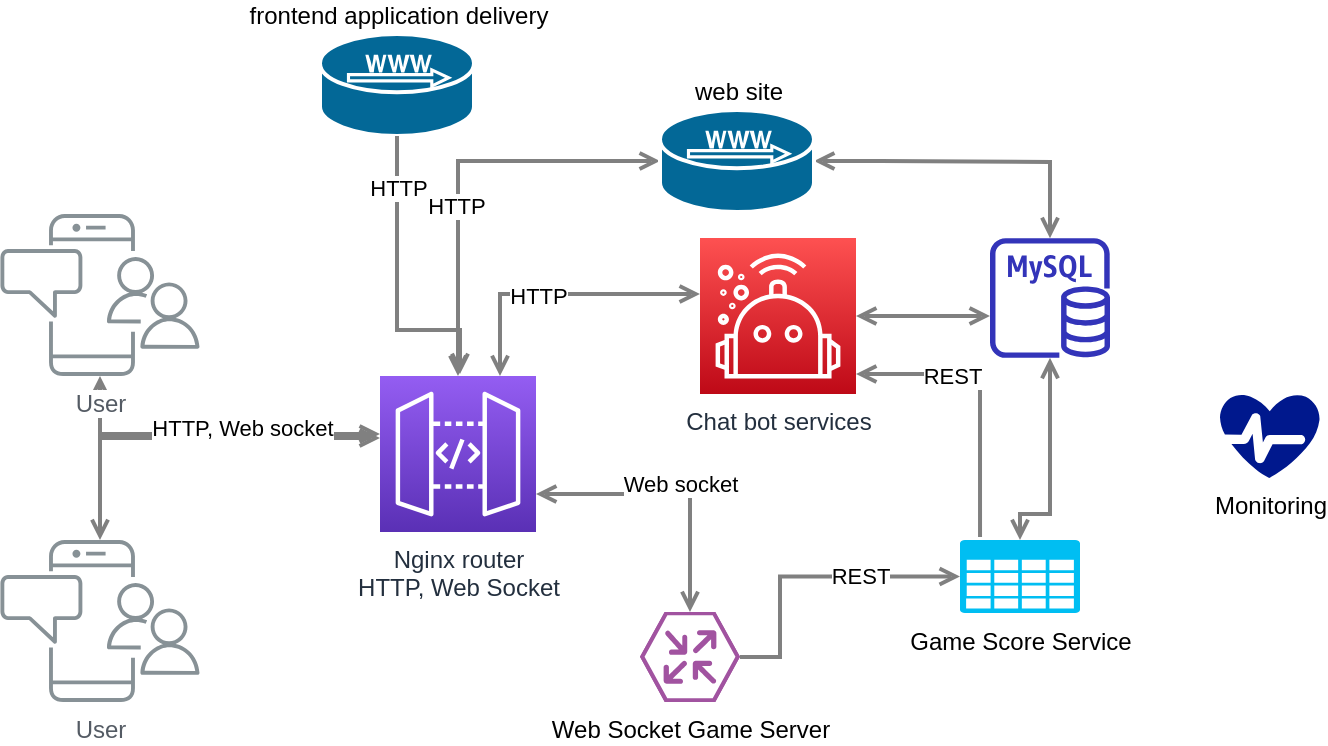 <mxfile version="14.1.8" type="device"><diagram id="Ht1M8jgEwFfnCIfOTk4-" name="Page-1"><mxGraphModel dx="978" dy="732" grid="1" gridSize="10" guides="1" tooltips="1" connect="1" arrows="1" fold="1" page="1" pageScale="1" pageWidth="1169" pageHeight="827" math="0" shadow="0"><root><mxCell id="0"/><mxCell id="1" parent="0"/><mxCell id="UEzPUAAOIrF-is8g5C7q-128" style="edgeStyle=orthogonalEdgeStyle;rounded=0;orthogonalLoop=1;jettySize=auto;html=1;startArrow=open;startFill=0;endArrow=open;endFill=0;strokeWidth=2;strokeColor=#808080;exitX=1;exitY=0.5;exitDx=0;exitDy=0;exitPerimeter=0;" parent="1" source="AO_5sKcHj9u_WGimUMG7-2" target="AO_5sKcHj9u_WGimUMG7-3" edge="1"><mxGeometry relative="1" as="geometry"><Array as="points"><mxPoint x="510" y="144"/><mxPoint x="510" y="144"/></Array><mxPoint x="260.5" y="461.1" as="sourcePoint"/></mxGeometry></mxCell><mxCell id="UEzPUAAOIrF-is8g5C7q-127" style="edgeStyle=orthogonalEdgeStyle;rounded=0;orthogonalLoop=1;jettySize=auto;html=1;startArrow=open;startFill=0;endArrow=open;endFill=0;strokeWidth=2;strokeColor=#808080;" parent="1" source="AO_5sKcHj9u_WGimUMG7-1" target="UEzPUAAOIrF-is8g5C7q-114" edge="1"><mxGeometry relative="1" as="geometry"><Array as="points"><mxPoint x="120" y="282"/></Array></mxGeometry></mxCell><mxCell id="UEzPUAAOIrF-is8g5C7q-126" style="edgeStyle=orthogonalEdgeStyle;rounded=0;orthogonalLoop=1;jettySize=auto;html=1;startArrow=open;startFill=0;endArrow=open;endFill=0;strokeWidth=2;strokeColor=#808080;exitX=0;exitY=0.5;exitDx=0;exitDy=0;exitPerimeter=0;" parent="1" source="AO_5sKcHj9u_WGimUMG7-2" target="UEzPUAAOIrF-is8g5C7q-114" edge="1"><mxGeometry relative="1" as="geometry"><mxPoint x="490.5" y="250.5" as="sourcePoint"/><Array as="points"><mxPoint x="299" y="144"/></Array></mxGeometry></mxCell><mxCell id="AO_5sKcHj9u_WGimUMG7-5" value="HTTP" style="edgeLabel;html=1;align=center;verticalAlign=middle;resizable=0;points=[];" vertex="1" connectable="0" parent="UEzPUAAOIrF-is8g5C7q-126"><mxGeometry x="0.172" y="-1" relative="1" as="geometry"><mxPoint y="1" as="offset"/></mxGeometry></mxCell><mxCell id="UEzPUAAOIrF-is8g5C7q-129" style="edgeStyle=orthogonalEdgeStyle;rounded=0;orthogonalLoop=1;jettySize=auto;html=1;startArrow=open;startFill=0;endArrow=open;endFill=0;strokeWidth=2;strokeColor=#808080;" parent="1" source="UEzPUAAOIrF-is8g5C7q-114" target="AO_5sKcHj9u_WGimUMG7-7" edge="1"><mxGeometry relative="1" as="geometry"><Array as="points"><mxPoint x="320" y="210"/></Array><mxPoint x="580.5" y="391.5" as="targetPoint"/></mxGeometry></mxCell><mxCell id="AO_5sKcHj9u_WGimUMG7-8" value="HTTP" style="edgeLabel;html=1;align=center;verticalAlign=middle;resizable=0;points=[];" vertex="1" connectable="0" parent="UEzPUAAOIrF-is8g5C7q-129"><mxGeometry x="-0.158" y="-1" relative="1" as="geometry"><mxPoint as="offset"/></mxGeometry></mxCell><mxCell id="UEzPUAAOIrF-is8g5C7q-133" style="edgeStyle=orthogonalEdgeStyle;rounded=0;orthogonalLoop=1;jettySize=auto;html=1;startArrow=open;startFill=0;endArrow=open;endFill=0;strokeWidth=2;strokeColor=#808080;" parent="1" source="AO_5sKcHj9u_WGimUMG7-7" target="AO_5sKcHj9u_WGimUMG7-3" edge="1"><mxGeometry relative="1" as="geometry"><Array as="points"><mxPoint x="600" y="230"/></Array><mxPoint x="488" y="333" as="sourcePoint"/><mxPoint x="570" y="221" as="targetPoint"/></mxGeometry></mxCell><mxCell id="UEzPUAAOIrF-is8g5C7q-139" style="edgeStyle=orthogonalEdgeStyle;rounded=0;orthogonalLoop=1;jettySize=auto;html=1;startArrow=open;startFill=0;endArrow=open;endFill=0;strokeWidth=2;strokeColor=#808080;" parent="1" source="UEzPUAAOIrF-is8g5C7q-110" target="UEzPUAAOIrF-is8g5C7q-114" edge="1"><mxGeometry relative="1" as="geometry"><mxPoint x="270.285" y="261.676" as="sourcePoint"/><mxPoint x="422.5" y="124.029" as="targetPoint"/><Array as="points"><mxPoint x="120" y="280"/></Array></mxGeometry></mxCell><mxCell id="AO_5sKcHj9u_WGimUMG7-27" value="HTTP, Web socket" style="edgeLabel;html=1;align=center;verticalAlign=middle;resizable=0;points=[];" vertex="1" connectable="0" parent="UEzPUAAOIrF-is8g5C7q-139"><mxGeometry x="0.183" y="3" relative="1" as="geometry"><mxPoint as="offset"/></mxGeometry></mxCell><mxCell id="UEzPUAAOIrF-is8g5C7q-141" style="edgeStyle=orthogonalEdgeStyle;rounded=0;orthogonalLoop=1;jettySize=auto;html=1;startArrow=open;startFill=0;endArrow=open;endFill=0;strokeWidth=2;strokeColor=#808080;exitX=0.5;exitY=0;exitDx=0;exitDy=0;exitPerimeter=0;" parent="1" source="AO_5sKcHj9u_WGimUMG7-4" target="UEzPUAAOIrF-is8g5C7q-114" edge="1"><mxGeometry relative="1" as="geometry"><mxPoint x="529.5" y="289.5" as="sourcePoint"/><mxPoint x="418.466" y="347.5" as="targetPoint"/><Array as="points"><mxPoint x="415" y="310"/></Array></mxGeometry></mxCell><mxCell id="AO_5sKcHj9u_WGimUMG7-6" value="Web socket" style="edgeLabel;html=1;align=center;verticalAlign=middle;resizable=0;points=[];" vertex="1" connectable="0" parent="UEzPUAAOIrF-is8g5C7q-141"><mxGeometry x="-0.056" y="-5" relative="1" as="geometry"><mxPoint as="offset"/></mxGeometry></mxCell><mxCell id="UEzPUAAOIrF-is8g5C7q-110" value="User" style="outlineConnect=0;gradientColor=none;fontColor=#545B64;strokeColor=none;fillColor=#879196;dashed=0;verticalLabelPosition=bottom;verticalAlign=top;align=center;html=1;fontSize=12;fontStyle=0;aspect=fixed;shape=mxgraph.aws4.illustration_notification;pointerEvents=1;labelBackgroundColor=#ffffff;" parent="1" vertex="1"><mxGeometry x="70" y="170" width="100" height="81" as="geometry"/></mxCell><mxCell id="UEzPUAAOIrF-is8g5C7q-114" value="Nginx router&lt;br&gt;HTTP, Web Socket" style="outlineConnect=0;fontColor=#232F3E;gradientColor=#945DF2;gradientDirection=north;fillColor=#5A30B5;strokeColor=#ffffff;dashed=0;verticalLabelPosition=bottom;verticalAlign=top;align=center;html=1;fontSize=12;fontStyle=0;aspect=fixed;shape=mxgraph.aws4.resourceIcon;resIcon=mxgraph.aws4.api_gateway;labelBackgroundColor=#ffffff;" parent="1" vertex="1"><mxGeometry x="260" y="251" width="78" height="78" as="geometry"/></mxCell><mxCell id="AO_5sKcHj9u_WGimUMG7-1" value="User" style="outlineConnect=0;gradientColor=none;fontColor=#545B64;strokeColor=none;fillColor=#879196;dashed=0;verticalLabelPosition=bottom;verticalAlign=top;align=center;html=1;fontSize=12;fontStyle=0;aspect=fixed;shape=mxgraph.aws4.illustration_notification;pointerEvents=1;labelBackgroundColor=#ffffff;" vertex="1" parent="1"><mxGeometry x="70" y="333" width="100" height="81" as="geometry"/></mxCell><mxCell id="AO_5sKcHj9u_WGimUMG7-2" value="web site" style="shape=mxgraph.cisco.servers.microwebserver;html=1;pointerEvents=1;dashed=0;fillColor=#036897;strokeColor=#ffffff;strokeWidth=2;verticalLabelPosition=top;verticalAlign=bottom;align=center;outlineConnect=0;labelPosition=center;" vertex="1" parent="1"><mxGeometry x="400" y="118" width="77" height="51" as="geometry"/></mxCell><mxCell id="AO_5sKcHj9u_WGimUMG7-3" value="" style="outlineConnect=0;fontColor=#232F3E;gradientColor=none;fillColor=#3334B9;strokeColor=none;dashed=0;verticalLabelPosition=bottom;verticalAlign=top;align=center;html=1;fontSize=12;fontStyle=0;aspect=fixed;pointerEvents=1;shape=mxgraph.aws4.rds_mysql_instance;" vertex="1" parent="1"><mxGeometry x="565" y="182" width="60" height="60" as="geometry"/></mxCell><mxCell id="AO_5sKcHj9u_WGimUMG7-4" value="Web Socket Game Server" style="verticalLabelPosition=bottom;html=1;fillColor=#A153A0;strokeColor=#ffffff;verticalAlign=top;align=center;points=[[0,0.5,0],[0.125,0.25,0],[0.25,0,0],[0.5,0,0],[0.75,0,0],[0.875,0.25,0],[1,0.5,0],[0.875,0.75,0],[0.75,1,0],[0.5,1,0],[0.125,0.75,0]];pointerEvents=1;shape=mxgraph.cisco_safe.compositeIcon;bgIcon=mxgraph.cisco_safe.design.blank_device;resIcon=mxgraph.cisco_safe.design.router_2;" vertex="1" parent="1"><mxGeometry x="390" y="369" width="50" height="45" as="geometry"/></mxCell><mxCell id="AO_5sKcHj9u_WGimUMG7-7" value="Chat bot services" style="outlineConnect=0;fontColor=#232F3E;gradientColor=#FE5151;gradientDirection=north;fillColor=#BE0917;strokeColor=#ffffff;dashed=0;verticalLabelPosition=bottom;verticalAlign=top;align=center;html=1;fontSize=12;fontStyle=0;aspect=fixed;shape=mxgraph.aws4.resourceIcon;resIcon=mxgraph.aws4.robomaker;" vertex="1" parent="1"><mxGeometry x="420" y="182" width="78" height="78" as="geometry"/></mxCell><mxCell id="AO_5sKcHj9u_WGimUMG7-12" value="Monitoring" style="aspect=fixed;pointerEvents=1;shadow=0;dashed=0;html=1;strokeColor=none;labelPosition=center;verticalLabelPosition=bottom;verticalAlign=top;align=center;fillColor=#00188D;shape=mxgraph.azure.health_monitoring" vertex="1" parent="1"><mxGeometry x="680" y="260" width="50" height="42" as="geometry"/></mxCell><mxCell id="AO_5sKcHj9u_WGimUMG7-14" value="Game Score Service" style="verticalLabelPosition=bottom;html=1;verticalAlign=top;align=center;strokeColor=none;fillColor=#00BEF2;shape=mxgraph.azure.storage;pointerEvents=1;" vertex="1" parent="1"><mxGeometry x="550" y="333" width="60" height="36.5" as="geometry"/></mxCell><mxCell id="AO_5sKcHj9u_WGimUMG7-16" style="edgeStyle=orthogonalEdgeStyle;rounded=0;orthogonalLoop=1;jettySize=auto;html=1;startArrow=open;startFill=0;endArrow=open;endFill=0;strokeWidth=2;strokeColor=#808080;entryX=0.5;entryY=0;entryDx=0;entryDy=0;entryPerimeter=0;" edge="1" parent="1" source="AO_5sKcHj9u_WGimUMG7-3" target="AO_5sKcHj9u_WGimUMG7-14"><mxGeometry relative="1" as="geometry"><Array as="points"><mxPoint x="595" y="320"/></Array><mxPoint x="670" y="360" as="sourcePoint"/><mxPoint x="788" y="398.5" as="targetPoint"/></mxGeometry></mxCell><mxCell id="AO_5sKcHj9u_WGimUMG7-17" style="edgeStyle=orthogonalEdgeStyle;rounded=0;orthogonalLoop=1;jettySize=auto;html=1;startArrow=none;startFill=0;endArrow=open;endFill=0;strokeWidth=2;strokeColor=#808080;exitX=1;exitY=0.5;exitDx=0;exitDy=0;exitPerimeter=0;entryX=0;entryY=0.5;entryDx=0;entryDy=0;entryPerimeter=0;" edge="1" parent="1" source="AO_5sKcHj9u_WGimUMG7-4" target="AO_5sKcHj9u_WGimUMG7-14"><mxGeometry relative="1" as="geometry"><Array as="points"><mxPoint x="460" y="392"/><mxPoint x="460" y="351"/></Array><mxPoint x="470" y="320" as="sourcePoint"/><mxPoint x="595" y="378.5" as="targetPoint"/></mxGeometry></mxCell><mxCell id="AO_5sKcHj9u_WGimUMG7-18" value="REST" style="edgeLabel;html=1;align=center;verticalAlign=middle;resizable=0;points=[];" vertex="1" connectable="0" parent="AO_5sKcHj9u_WGimUMG7-17"><mxGeometry x="0.328" y="1" relative="1" as="geometry"><mxPoint as="offset"/></mxGeometry></mxCell><mxCell id="AO_5sKcHj9u_WGimUMG7-19" value="frontend application delivery" style="shape=mxgraph.cisco.servers.microwebserver;html=1;pointerEvents=1;dashed=0;fillColor=#036897;strokeColor=#ffffff;strokeWidth=2;verticalLabelPosition=top;verticalAlign=bottom;align=center;outlineConnect=0;labelPosition=center;" vertex="1" parent="1"><mxGeometry x="230" y="80" width="77" height="51" as="geometry"/></mxCell><mxCell id="AO_5sKcHj9u_WGimUMG7-22" style="edgeStyle=orthogonalEdgeStyle;rounded=0;orthogonalLoop=1;jettySize=auto;html=1;startArrow=none;startFill=0;endArrow=open;endFill=0;strokeWidth=2;strokeColor=#808080;exitX=0.5;exitY=1;exitDx=0;exitDy=0;exitPerimeter=0;" edge="1" parent="1" source="AO_5sKcHj9u_WGimUMG7-19"><mxGeometry relative="1" as="geometry"><mxPoint x="291" y="120" as="sourcePoint"/><mxPoint x="300" y="250" as="targetPoint"/><Array as="points"><mxPoint x="300" y="228"/></Array></mxGeometry></mxCell><mxCell id="AO_5sKcHj9u_WGimUMG7-23" value="HTTP" style="edgeLabel;html=1;align=center;verticalAlign=middle;resizable=0;points=[];" vertex="1" connectable="0" parent="AO_5sKcHj9u_WGimUMG7-22"><mxGeometry x="0.172" y="-1" relative="1" as="geometry"><mxPoint x="1" y="-62" as="offset"/></mxGeometry></mxCell><mxCell id="AO_5sKcHj9u_WGimUMG7-25" style="edgeStyle=orthogonalEdgeStyle;rounded=0;orthogonalLoop=1;jettySize=auto;html=1;startArrow=none;startFill=0;endArrow=open;endFill=0;strokeWidth=2;strokeColor=#808080;exitX=0.167;exitY=-0.041;exitDx=0;exitDy=0;exitPerimeter=0;" edge="1" parent="1" source="AO_5sKcHj9u_WGimUMG7-14" target="AO_5sKcHj9u_WGimUMG7-7"><mxGeometry relative="1" as="geometry"><Array as="points"><mxPoint x="560" y="250"/></Array><mxPoint x="550" y="329" as="sourcePoint"/><mxPoint x="540" y="250" as="targetPoint"/></mxGeometry></mxCell><mxCell id="AO_5sKcHj9u_WGimUMG7-26" value="REST" style="edgeLabel;html=1;align=center;verticalAlign=middle;resizable=0;points=[];" vertex="1" connectable="0" parent="AO_5sKcHj9u_WGimUMG7-25"><mxGeometry x="0.328" y="1" relative="1" as="geometry"><mxPoint as="offset"/></mxGeometry></mxCell></root></mxGraphModel></diagram></mxfile>
